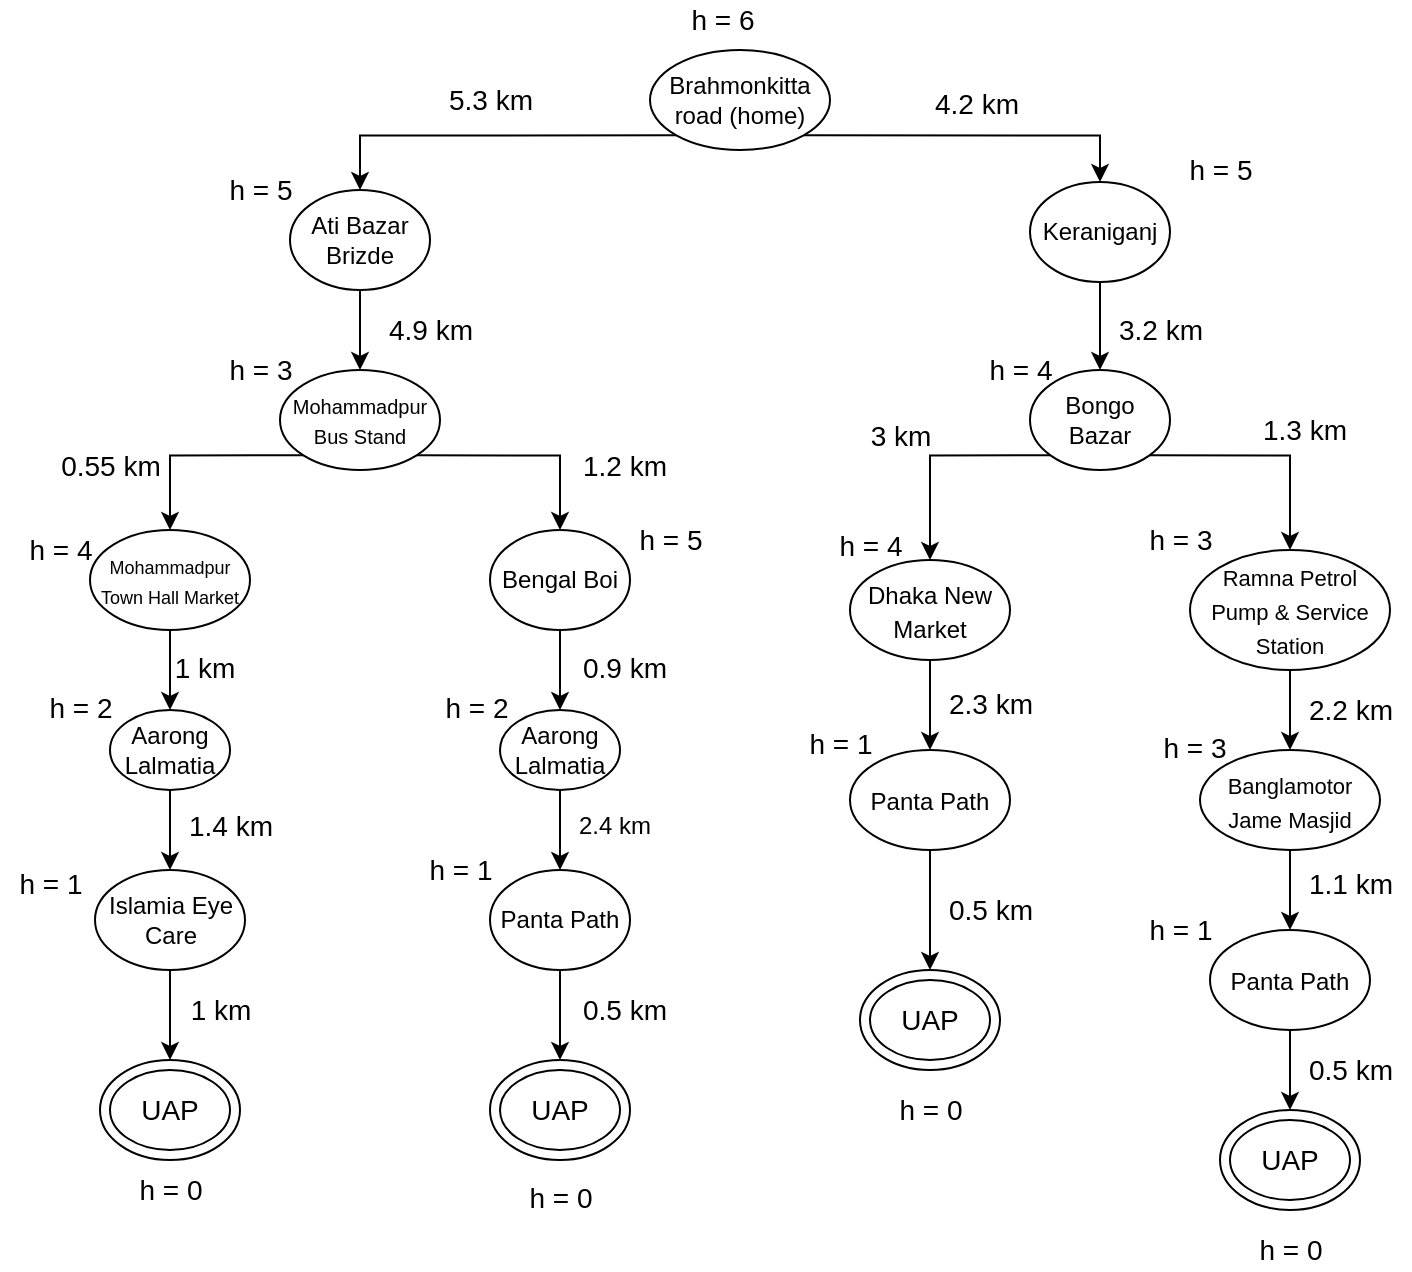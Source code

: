 <mxfile version="17.1.5" type="device"><diagram id="UrpRdmfK99_vfmLYcp6H" name="Page-1"><mxGraphModel dx="868" dy="482" grid="1" gridSize="10" guides="1" tooltips="1" connect="1" arrows="1" fold="1" page="1" pageScale="1" pageWidth="827" pageHeight="1169" math="0" shadow="0"><root><mxCell id="0"/><mxCell id="1" parent="0"/><mxCell id="IwS0J3SETgR2jMvAHcmB-24" style="edgeStyle=orthogonalEdgeStyle;rounded=0;orthogonalLoop=1;jettySize=auto;html=1;exitX=0;exitY=1;exitDx=0;exitDy=0;fontSize=14;entryX=0.5;entryY=0;entryDx=0;entryDy=0;" parent="1" source="IwS0J3SETgR2jMvAHcmB-1" target="IwS0J3SETgR2jMvAHcmB-2" edge="1"><mxGeometry relative="1" as="geometry"><mxPoint x="220" y="90" as="targetPoint"/></mxGeometry></mxCell><mxCell id="IwS0J3SETgR2jMvAHcmB-25" style="edgeStyle=orthogonalEdgeStyle;rounded=0;orthogonalLoop=1;jettySize=auto;html=1;exitX=1;exitY=1;exitDx=0;exitDy=0;entryX=0.5;entryY=0;entryDx=0;entryDy=0;fontSize=14;" parent="1" source="IwS0J3SETgR2jMvAHcmB-1" target="IwS0J3SETgR2jMvAHcmB-3" edge="1"><mxGeometry relative="1" as="geometry"/></mxCell><mxCell id="IwS0J3SETgR2jMvAHcmB-1" value="Brahmonkitta road (home)" style="ellipse;whiteSpace=wrap;html=1;" parent="1" vertex="1"><mxGeometry x="360" y="30" width="90" height="50" as="geometry"/></mxCell><mxCell id="IwS0J3SETgR2jMvAHcmB-28" style="edgeStyle=orthogonalEdgeStyle;rounded=0;orthogonalLoop=1;jettySize=auto;html=1;exitX=0.5;exitY=1;exitDx=0;exitDy=0;entryX=0.5;entryY=0;entryDx=0;entryDy=0;fontSize=14;" parent="1" source="IwS0J3SETgR2jMvAHcmB-2" target="IwS0J3SETgR2jMvAHcmB-4" edge="1"><mxGeometry relative="1" as="geometry"/></mxCell><mxCell id="IwS0J3SETgR2jMvAHcmB-2" value="&lt;span&gt;Ati Bazar Brizde&lt;/span&gt;" style="ellipse;whiteSpace=wrap;html=1;" parent="1" vertex="1"><mxGeometry x="180" y="100" width="70" height="50" as="geometry"/></mxCell><mxCell id="IwS0J3SETgR2jMvAHcmB-29" style="edgeStyle=orthogonalEdgeStyle;rounded=0;orthogonalLoop=1;jettySize=auto;html=1;exitX=0.5;exitY=1;exitDx=0;exitDy=0;entryX=0.5;entryY=0;entryDx=0;entryDy=0;fontSize=14;" parent="1" source="IwS0J3SETgR2jMvAHcmB-3" target="IwS0J3SETgR2jMvAHcmB-5" edge="1"><mxGeometry relative="1" as="geometry"/></mxCell><mxCell id="IwS0J3SETgR2jMvAHcmB-3" value="&lt;span&gt;Keraniganj&lt;/span&gt;" style="ellipse;whiteSpace=wrap;html=1;" parent="1" vertex="1"><mxGeometry x="550" y="96" width="70" height="50" as="geometry"/></mxCell><mxCell id="IwS0J3SETgR2jMvAHcmB-34" style="edgeStyle=orthogonalEdgeStyle;rounded=0;orthogonalLoop=1;jettySize=auto;html=1;exitX=0;exitY=1;exitDx=0;exitDy=0;entryX=0.5;entryY=0;entryDx=0;entryDy=0;fontSize=14;" parent="1" source="IwS0J3SETgR2jMvAHcmB-4" target="IwS0J3SETgR2jMvAHcmB-6" edge="1"><mxGeometry relative="1" as="geometry"/></mxCell><mxCell id="IwS0J3SETgR2jMvAHcmB-35" style="edgeStyle=orthogonalEdgeStyle;rounded=0;orthogonalLoop=1;jettySize=auto;html=1;exitX=1;exitY=1;exitDx=0;exitDy=0;entryX=0.5;entryY=0;entryDx=0;entryDy=0;fontSize=14;" parent="1" source="IwS0J3SETgR2jMvAHcmB-4" target="IwS0J3SETgR2jMvAHcmB-7" edge="1"><mxGeometry relative="1" as="geometry"/></mxCell><mxCell id="IwS0J3SETgR2jMvAHcmB-4" value="&lt;span style=&quot;font-size: 10px&quot;&gt;Mohammadpur Bus Stand&lt;/span&gt;" style="ellipse;whiteSpace=wrap;html=1;" parent="1" vertex="1"><mxGeometry x="175" y="190" width="80" height="50" as="geometry"/></mxCell><mxCell id="IwS0J3SETgR2jMvAHcmB-41" style="edgeStyle=orthogonalEdgeStyle;rounded=0;orthogonalLoop=1;jettySize=auto;html=1;exitX=0;exitY=1;exitDx=0;exitDy=0;fontSize=14;" parent="1" source="IwS0J3SETgR2jMvAHcmB-5" target="IwS0J3SETgR2jMvAHcmB-15" edge="1"><mxGeometry relative="1" as="geometry"/></mxCell><mxCell id="IwS0J3SETgR2jMvAHcmB-42" style="edgeStyle=orthogonalEdgeStyle;rounded=0;orthogonalLoop=1;jettySize=auto;html=1;exitX=1;exitY=1;exitDx=0;exitDy=0;entryX=0.5;entryY=0;entryDx=0;entryDy=0;fontSize=14;" parent="1" source="IwS0J3SETgR2jMvAHcmB-5" target="IwS0J3SETgR2jMvAHcmB-16" edge="1"><mxGeometry relative="1" as="geometry"/></mxCell><mxCell id="IwS0J3SETgR2jMvAHcmB-5" value="&lt;span&gt;Bongo Bazar&lt;/span&gt;" style="ellipse;whiteSpace=wrap;html=1;" parent="1" vertex="1"><mxGeometry x="550" y="190" width="70" height="50" as="geometry"/></mxCell><mxCell id="IwS0J3SETgR2jMvAHcmB-46" style="edgeStyle=orthogonalEdgeStyle;rounded=0;orthogonalLoop=1;jettySize=auto;html=1;exitX=0.5;exitY=1;exitDx=0;exitDy=0;entryX=0.5;entryY=0;entryDx=0;entryDy=0;fontSize=14;" parent="1" source="IwS0J3SETgR2jMvAHcmB-6" target="IwS0J3SETgR2jMvAHcmB-8" edge="1"><mxGeometry relative="1" as="geometry"/></mxCell><mxCell id="IwS0J3SETgR2jMvAHcmB-6" value="&lt;span style=&quot;font-size: 9px&quot;&gt;Mohammadpur Town Hall Market&lt;/span&gt;" style="ellipse;whiteSpace=wrap;html=1;" parent="1" vertex="1"><mxGeometry x="80" y="270" width="80" height="50" as="geometry"/></mxCell><mxCell id="IwS0J3SETgR2jMvAHcmB-47" style="edgeStyle=orthogonalEdgeStyle;rounded=0;orthogonalLoop=1;jettySize=auto;html=1;exitX=0.5;exitY=1;exitDx=0;exitDy=0;entryX=0.5;entryY=0;entryDx=0;entryDy=0;fontSize=14;" parent="1" source="IwS0J3SETgR2jMvAHcmB-7" target="IwS0J3SETgR2jMvAHcmB-9" edge="1"><mxGeometry relative="1" as="geometry"/></mxCell><mxCell id="IwS0J3SETgR2jMvAHcmB-7" value="&lt;span&gt;Bengal Boi&lt;/span&gt;" style="ellipse;whiteSpace=wrap;html=1;" parent="1" vertex="1"><mxGeometry x="280" y="270" width="70" height="50" as="geometry"/></mxCell><mxCell id="IwS0J3SETgR2jMvAHcmB-53" style="edgeStyle=orthogonalEdgeStyle;rounded=0;orthogonalLoop=1;jettySize=auto;html=1;exitX=0.5;exitY=1;exitDx=0;exitDy=0;entryX=0.5;entryY=0;entryDx=0;entryDy=0;fontSize=14;" parent="1" source="IwS0J3SETgR2jMvAHcmB-8" target="IwS0J3SETgR2jMvAHcmB-10" edge="1"><mxGeometry relative="1" as="geometry"/></mxCell><mxCell id="IwS0J3SETgR2jMvAHcmB-8" value="&lt;span&gt;Aarong Lalmatia&lt;/span&gt;" style="ellipse;whiteSpace=wrap;html=1;" parent="1" vertex="1"><mxGeometry x="90" y="360" width="60" height="40" as="geometry"/></mxCell><mxCell id="IwS0J3SETgR2jMvAHcmB-54" style="edgeStyle=orthogonalEdgeStyle;rounded=0;orthogonalLoop=1;jettySize=auto;html=1;exitX=0.5;exitY=1;exitDx=0;exitDy=0;entryX=0.5;entryY=0;entryDx=0;entryDy=0;fontSize=14;" parent="1" source="IwS0J3SETgR2jMvAHcmB-9" target="IwS0J3SETgR2jMvAHcmB-11" edge="1"><mxGeometry relative="1" as="geometry"/></mxCell><mxCell id="IwS0J3SETgR2jMvAHcmB-9" value="&lt;span&gt;Aarong Lalmatia&lt;/span&gt;" style="ellipse;whiteSpace=wrap;html=1;" parent="1" vertex="1"><mxGeometry x="285" y="360" width="60" height="40" as="geometry"/></mxCell><mxCell id="IwS0J3SETgR2jMvAHcmB-65" style="edgeStyle=orthogonalEdgeStyle;rounded=0;orthogonalLoop=1;jettySize=auto;html=1;exitX=0.5;exitY=1;exitDx=0;exitDy=0;entryX=0.5;entryY=0;entryDx=0;entryDy=0;fontSize=14;" parent="1" source="IwS0J3SETgR2jMvAHcmB-10" target="IwS0J3SETgR2jMvAHcmB-20" edge="1"><mxGeometry relative="1" as="geometry"/></mxCell><mxCell id="IwS0J3SETgR2jMvAHcmB-10" value="&lt;span&gt;Islamia Eye Care&lt;/span&gt;" style="ellipse;whiteSpace=wrap;html=1;" parent="1" vertex="1"><mxGeometry x="82.5" y="440" width="75" height="50" as="geometry"/></mxCell><mxCell id="IwS0J3SETgR2jMvAHcmB-64" style="edgeStyle=orthogonalEdgeStyle;rounded=0;orthogonalLoop=1;jettySize=auto;html=1;exitX=0.5;exitY=1;exitDx=0;exitDy=0;entryX=0.5;entryY=0;entryDx=0;entryDy=0;fontSize=14;" parent="1" source="IwS0J3SETgR2jMvAHcmB-11" target="IwS0J3SETgR2jMvAHcmB-21" edge="1"><mxGeometry relative="1" as="geometry"/></mxCell><mxCell id="IwS0J3SETgR2jMvAHcmB-11" value="&lt;span&gt;Panta Path&lt;/span&gt;" style="ellipse;whiteSpace=wrap;html=1;" parent="1" vertex="1"><mxGeometry x="280" y="440" width="70" height="50" as="geometry"/></mxCell><mxCell id="IwS0J3SETgR2jMvAHcmB-12" value="&lt;font style=&quot;font-size: 14px&quot;&gt;h = 6&lt;/font&gt;" style="text;html=1;align=center;verticalAlign=middle;resizable=0;points=[];autosize=1;strokeColor=none;fillColor=none;" parent="1" vertex="1"><mxGeometry x="371" y="5" width="50" height="20" as="geometry"/></mxCell><mxCell id="IwS0J3SETgR2jMvAHcmB-13" value="&lt;font style=&quot;font-size: 14px&quot;&gt;h = 5&lt;/font&gt;" style="text;html=1;align=center;verticalAlign=middle;resizable=0;points=[];autosize=1;strokeColor=none;fillColor=none;" parent="1" vertex="1"><mxGeometry x="140" y="90" width="50" height="20" as="geometry"/></mxCell><mxCell id="IwS0J3SETgR2jMvAHcmB-14" value="&lt;font style=&quot;font-size: 14px&quot;&gt;h = 5&lt;/font&gt;" style="text;html=1;align=center;verticalAlign=middle;resizable=0;points=[];autosize=1;strokeColor=none;fillColor=none;" parent="1" vertex="1"><mxGeometry x="620" y="80" width="50" height="20" as="geometry"/></mxCell><mxCell id="IwS0J3SETgR2jMvAHcmB-55" style="edgeStyle=orthogonalEdgeStyle;rounded=0;orthogonalLoop=1;jettySize=auto;html=1;exitX=0.5;exitY=1;exitDx=0;exitDy=0;entryX=0.5;entryY=0;entryDx=0;entryDy=0;fontSize=14;" parent="1" source="IwS0J3SETgR2jMvAHcmB-15" target="IwS0J3SETgR2jMvAHcmB-17" edge="1"><mxGeometry relative="1" as="geometry"/></mxCell><mxCell id="IwS0J3SETgR2jMvAHcmB-15" value="&lt;span style=&quot;font-size: 12px&quot;&gt;Dhaka New Market&lt;/span&gt;" style="ellipse;whiteSpace=wrap;html=1;fontSize=14;" parent="1" vertex="1"><mxGeometry x="460" y="285" width="80" height="50" as="geometry"/></mxCell><mxCell id="IwS0J3SETgR2jMvAHcmB-56" style="edgeStyle=orthogonalEdgeStyle;rounded=0;orthogonalLoop=1;jettySize=auto;html=1;exitX=0.5;exitY=1;exitDx=0;exitDy=0;entryX=0.5;entryY=0;entryDx=0;entryDy=0;fontSize=14;" parent="1" source="IwS0J3SETgR2jMvAHcmB-16" target="IwS0J3SETgR2jMvAHcmB-19" edge="1"><mxGeometry relative="1" as="geometry"/></mxCell><mxCell id="IwS0J3SETgR2jMvAHcmB-16" value="&lt;span style=&quot;font-size: 11px&quot;&gt;Ramna Petrol Pump &amp;amp; Service Station&lt;/span&gt;" style="ellipse;whiteSpace=wrap;html=1;fontSize=14;" parent="1" vertex="1"><mxGeometry x="630" y="280" width="100" height="60" as="geometry"/></mxCell><mxCell id="IwS0J3SETgR2jMvAHcmB-61" style="edgeStyle=orthogonalEdgeStyle;rounded=0;orthogonalLoop=1;jettySize=auto;html=1;exitX=0.5;exitY=1;exitDx=0;exitDy=0;entryX=0.5;entryY=0;entryDx=0;entryDy=0;fontSize=14;" parent="1" source="IwS0J3SETgR2jMvAHcmB-17" target="IwS0J3SETgR2jMvAHcmB-22" edge="1"><mxGeometry relative="1" as="geometry"/></mxCell><mxCell id="IwS0J3SETgR2jMvAHcmB-17" value="&lt;span style=&quot;font-size: 12px&quot;&gt;Panta Path&lt;/span&gt;" style="ellipse;whiteSpace=wrap;html=1;fontSize=14;" parent="1" vertex="1"><mxGeometry x="460" y="380" width="80" height="50" as="geometry"/></mxCell><mxCell id="IwS0J3SETgR2jMvAHcmB-62" style="edgeStyle=orthogonalEdgeStyle;rounded=0;orthogonalLoop=1;jettySize=auto;html=1;exitX=0.5;exitY=1;exitDx=0;exitDy=0;entryX=0.5;entryY=0;entryDx=0;entryDy=0;fontSize=14;" parent="1" source="IwS0J3SETgR2jMvAHcmB-18" target="IwS0J3SETgR2jMvAHcmB-23" edge="1"><mxGeometry relative="1" as="geometry"/></mxCell><mxCell id="IwS0J3SETgR2jMvAHcmB-18" value="&lt;span style=&quot;font-size: 12px&quot;&gt;Panta Path&lt;/span&gt;" style="ellipse;whiteSpace=wrap;html=1;fontSize=14;" parent="1" vertex="1"><mxGeometry x="640" y="470" width="80" height="50" as="geometry"/></mxCell><mxCell id="IwS0J3SETgR2jMvAHcmB-63" style="edgeStyle=orthogonalEdgeStyle;rounded=0;orthogonalLoop=1;jettySize=auto;html=1;exitX=0.5;exitY=1;exitDx=0;exitDy=0;entryX=0.5;entryY=0;entryDx=0;entryDy=0;fontSize=14;" parent="1" source="IwS0J3SETgR2jMvAHcmB-19" target="IwS0J3SETgR2jMvAHcmB-18" edge="1"><mxGeometry relative="1" as="geometry"/></mxCell><mxCell id="IwS0J3SETgR2jMvAHcmB-19" value="&lt;span style=&quot;font-size: 11px&quot;&gt;Banglamotor Jame Masjid&lt;/span&gt;" style="ellipse;whiteSpace=wrap;html=1;fontSize=14;" parent="1" vertex="1"><mxGeometry x="635" y="380" width="90" height="50" as="geometry"/></mxCell><mxCell id="IwS0J3SETgR2jMvAHcmB-20" value="" style="ellipse;whiteSpace=wrap;html=1;fontSize=14;" parent="1" vertex="1"><mxGeometry x="85" y="535" width="70" height="50" as="geometry"/></mxCell><mxCell id="IwS0J3SETgR2jMvAHcmB-21" value="" style="ellipse;whiteSpace=wrap;html=1;fontSize=14;" parent="1" vertex="1"><mxGeometry x="280" y="535" width="70" height="50" as="geometry"/></mxCell><mxCell id="IwS0J3SETgR2jMvAHcmB-22" value="" style="ellipse;whiteSpace=wrap;html=1;fontSize=14;" parent="1" vertex="1"><mxGeometry x="465" y="490" width="70" height="50" as="geometry"/></mxCell><mxCell id="IwS0J3SETgR2jMvAHcmB-23" value="" style="ellipse;whiteSpace=wrap;html=1;fontSize=14;" parent="1" vertex="1"><mxGeometry x="645" y="560" width="70" height="50" as="geometry"/></mxCell><mxCell id="IwS0J3SETgR2jMvAHcmB-26" value="&lt;font style=&quot;font-size: 14px&quot;&gt;5.3 km&lt;/font&gt;" style="text;html=1;align=center;verticalAlign=middle;resizable=0;points=[];autosize=1;strokeColor=none;fillColor=none;fontSize=10;" parent="1" vertex="1"><mxGeometry x="250" y="45" width="60" height="20" as="geometry"/></mxCell><mxCell id="IwS0J3SETgR2jMvAHcmB-27" value="4.2 km" style="text;html=1;align=center;verticalAlign=middle;resizable=0;points=[];autosize=1;strokeColor=none;fillColor=none;fontSize=14;" parent="1" vertex="1"><mxGeometry x="493" y="47" width="60" height="20" as="geometry"/></mxCell><mxCell id="IwS0J3SETgR2jMvAHcmB-30" value="4.9 km" style="text;html=1;align=center;verticalAlign=middle;resizable=0;points=[];autosize=1;strokeColor=none;fillColor=none;fontSize=14;" parent="1" vertex="1"><mxGeometry x="220" y="160" width="60" height="20" as="geometry"/></mxCell><mxCell id="IwS0J3SETgR2jMvAHcmB-31" value="h = 3" style="text;html=1;align=center;verticalAlign=middle;resizable=0;points=[];autosize=1;strokeColor=none;fillColor=none;fontSize=14;" parent="1" vertex="1"><mxGeometry x="140" y="180" width="50" height="20" as="geometry"/></mxCell><mxCell id="IwS0J3SETgR2jMvAHcmB-32" value="3.2 km" style="text;html=1;align=center;verticalAlign=middle;resizable=0;points=[];autosize=1;strokeColor=none;fillColor=none;fontSize=14;" parent="1" vertex="1"><mxGeometry x="585" y="160" width="60" height="20" as="geometry"/></mxCell><mxCell id="IwS0J3SETgR2jMvAHcmB-33" value="h = 4" style="text;html=1;align=center;verticalAlign=middle;resizable=0;points=[];autosize=1;strokeColor=none;fillColor=none;fontSize=14;" parent="1" vertex="1"><mxGeometry x="520" y="180" width="50" height="20" as="geometry"/></mxCell><mxCell id="IwS0J3SETgR2jMvAHcmB-36" value="0.55 km" style="text;html=1;align=center;verticalAlign=middle;resizable=0;points=[];autosize=1;strokeColor=none;fillColor=none;fontSize=14;" parent="1" vertex="1"><mxGeometry x="55" y="228" width="70" height="20" as="geometry"/></mxCell><mxCell id="IwS0J3SETgR2jMvAHcmB-37" value="1.2 km" style="text;html=1;align=center;verticalAlign=middle;resizable=0;points=[];autosize=1;strokeColor=none;fillColor=none;fontSize=14;" parent="1" vertex="1"><mxGeometry x="317" y="228" width="60" height="20" as="geometry"/></mxCell><mxCell id="IwS0J3SETgR2jMvAHcmB-38" value="h = 4" style="text;html=1;align=center;verticalAlign=middle;resizable=0;points=[];autosize=1;strokeColor=none;fillColor=none;fontSize=14;" parent="1" vertex="1"><mxGeometry x="40" y="270" width="50" height="20" as="geometry"/></mxCell><mxCell id="IwS0J3SETgR2jMvAHcmB-39" value="h = 5" style="text;html=1;align=center;verticalAlign=middle;resizable=0;points=[];autosize=1;strokeColor=none;fillColor=none;fontSize=14;" parent="1" vertex="1"><mxGeometry x="345" y="265" width="50" height="20" as="geometry"/></mxCell><mxCell id="IwS0J3SETgR2jMvAHcmB-40" value="h = 4" style="text;html=1;align=center;verticalAlign=middle;resizable=0;points=[];autosize=1;strokeColor=none;fillColor=none;fontSize=14;" parent="1" vertex="1"><mxGeometry x="445" y="268" width="50" height="20" as="geometry"/></mxCell><mxCell id="IwS0J3SETgR2jMvAHcmB-43" value="h = 3" style="text;html=1;align=center;verticalAlign=middle;resizable=0;points=[];autosize=1;strokeColor=none;fillColor=none;fontSize=14;" parent="1" vertex="1"><mxGeometry x="600" y="265" width="50" height="20" as="geometry"/></mxCell><mxCell id="IwS0J3SETgR2jMvAHcmB-44" value="3 km" style="text;html=1;align=center;verticalAlign=middle;resizable=0;points=[];autosize=1;strokeColor=none;fillColor=none;fontSize=14;" parent="1" vertex="1"><mxGeometry x="460" y="213" width="50" height="20" as="geometry"/></mxCell><mxCell id="IwS0J3SETgR2jMvAHcmB-45" value="1.3 km" style="text;html=1;align=center;verticalAlign=middle;resizable=0;points=[];autosize=1;strokeColor=none;fillColor=none;fontSize=14;" parent="1" vertex="1"><mxGeometry x="657" y="210" width="60" height="20" as="geometry"/></mxCell><mxCell id="IwS0J3SETgR2jMvAHcmB-48" value="1 km" style="text;html=1;align=center;verticalAlign=middle;resizable=0;points=[];autosize=1;strokeColor=none;fillColor=none;fontSize=14;" parent="1" vertex="1"><mxGeometry x="112" y="329" width="50" height="20" as="geometry"/></mxCell><mxCell id="IwS0J3SETgR2jMvAHcmB-49" value="0.9 km" style="text;html=1;align=center;verticalAlign=middle;resizable=0;points=[];autosize=1;strokeColor=none;fillColor=none;fontSize=14;" parent="1" vertex="1"><mxGeometry x="317" y="329" width="60" height="20" as="geometry"/></mxCell><mxCell id="IwS0J3SETgR2jMvAHcmB-50" value="h = 2" style="text;html=1;align=center;verticalAlign=middle;resizable=0;points=[];autosize=1;strokeColor=none;fillColor=none;fontSize=14;" parent="1" vertex="1"><mxGeometry x="50" y="349" width="50" height="20" as="geometry"/></mxCell><mxCell id="IwS0J3SETgR2jMvAHcmB-51" value="h = 2" style="text;html=1;align=center;verticalAlign=middle;resizable=0;points=[];autosize=1;strokeColor=none;fillColor=none;fontSize=14;" parent="1" vertex="1"><mxGeometry x="248" y="349" width="50" height="20" as="geometry"/></mxCell><mxCell id="IwS0J3SETgR2jMvAHcmB-57" value="2.3 km" style="text;html=1;align=center;verticalAlign=middle;resizable=0;points=[];autosize=1;strokeColor=none;fillColor=none;fontSize=14;" parent="1" vertex="1"><mxGeometry x="500" y="347" width="60" height="20" as="geometry"/></mxCell><mxCell id="IwS0J3SETgR2jMvAHcmB-58" value="h = 1" style="text;html=1;align=center;verticalAlign=middle;resizable=0;points=[];autosize=1;strokeColor=none;fillColor=none;fontSize=14;" parent="1" vertex="1"><mxGeometry x="430" y="367" width="50" height="20" as="geometry"/></mxCell><mxCell id="IwS0J3SETgR2jMvAHcmB-59" value="h = 1" style="text;html=1;align=center;verticalAlign=middle;resizable=0;points=[];autosize=1;strokeColor=none;fillColor=none;fontSize=14;" parent="1" vertex="1"><mxGeometry x="600" y="460" width="50" height="20" as="geometry"/></mxCell><mxCell id="IwS0J3SETgR2jMvAHcmB-60" value="h = 1" style="text;html=1;align=center;verticalAlign=middle;resizable=0;points=[];autosize=1;strokeColor=none;fillColor=none;fontSize=14;" parent="1" vertex="1"><mxGeometry x="240" y="430" width="50" height="20" as="geometry"/></mxCell><mxCell id="IwS0J3SETgR2jMvAHcmB-66" value="h = 3" style="text;html=1;align=center;verticalAlign=middle;resizable=0;points=[];autosize=1;strokeColor=none;fillColor=none;fontSize=14;" parent="1" vertex="1"><mxGeometry x="607" y="369" width="50" height="20" as="geometry"/></mxCell><mxCell id="IwS0J3SETgR2jMvAHcmB-67" value="2.2 km" style="text;html=1;align=center;verticalAlign=middle;resizable=0;points=[];autosize=1;strokeColor=none;fillColor=none;fontSize=14;" parent="1" vertex="1"><mxGeometry x="680" y="350" width="60" height="20" as="geometry"/></mxCell><mxCell id="IwS0J3SETgR2jMvAHcmB-68" value="1.1 km" style="text;html=1;align=center;verticalAlign=middle;resizable=0;points=[];autosize=1;strokeColor=none;fillColor=none;fontSize=14;" parent="1" vertex="1"><mxGeometry x="680" y="437" width="60" height="20" as="geometry"/></mxCell><mxCell id="IwS0J3SETgR2jMvAHcmB-69" value="h = 1" style="text;html=1;align=center;verticalAlign=middle;resizable=0;points=[];autosize=1;strokeColor=none;fillColor=none;fontSize=14;" parent="1" vertex="1"><mxGeometry x="35" y="437" width="50" height="20" as="geometry"/></mxCell><mxCell id="IwS0J3SETgR2jMvAHcmB-70" value="1.4 km" style="text;html=1;align=center;verticalAlign=middle;resizable=0;points=[];autosize=1;strokeColor=none;fillColor=none;fontSize=14;" parent="1" vertex="1"><mxGeometry x="120" y="408" width="60" height="20" as="geometry"/></mxCell><mxCell id="IwS0J3SETgR2jMvAHcmB-71" value="1 km" style="text;html=1;align=center;verticalAlign=middle;resizable=0;points=[];autosize=1;strokeColor=none;fillColor=none;fontSize=14;" parent="1" vertex="1"><mxGeometry x="120" y="500" width="50" height="20" as="geometry"/></mxCell><mxCell id="IwS0J3SETgR2jMvAHcmB-72" value="0.5 km" style="text;html=1;align=center;verticalAlign=middle;resizable=0;points=[];autosize=1;strokeColor=none;fillColor=none;fontSize=14;" parent="1" vertex="1"><mxGeometry x="317" y="500" width="60" height="20" as="geometry"/></mxCell><mxCell id="IwS0J3SETgR2jMvAHcmB-73" value="0.5 km" style="text;html=1;align=center;verticalAlign=middle;resizable=0;points=[];autosize=1;strokeColor=none;fillColor=none;fontSize=14;" parent="1" vertex="1"><mxGeometry x="500" y="450" width="60" height="20" as="geometry"/></mxCell><mxCell id="IwS0J3SETgR2jMvAHcmB-74" value="0.5 km" style="text;html=1;align=center;verticalAlign=middle;resizable=0;points=[];autosize=1;strokeColor=none;fillColor=none;fontSize=14;" parent="1" vertex="1"><mxGeometry x="680" y="530" width="60" height="20" as="geometry"/></mxCell><mxCell id="IwS0J3SETgR2jMvAHcmB-75" value="h = 0" style="text;html=1;align=center;verticalAlign=middle;resizable=0;points=[];autosize=1;strokeColor=none;fillColor=none;fontSize=14;" parent="1" vertex="1"><mxGeometry x="95" y="590" width="50" height="20" as="geometry"/></mxCell><mxCell id="IwS0J3SETgR2jMvAHcmB-76" value="h = 0" style="text;html=1;align=center;verticalAlign=middle;resizable=0;points=[];autosize=1;strokeColor=none;fillColor=none;fontSize=14;" parent="1" vertex="1"><mxGeometry x="290" y="594" width="50" height="20" as="geometry"/></mxCell><mxCell id="IwS0J3SETgR2jMvAHcmB-77" value="h = 0" style="text;html=1;align=center;verticalAlign=middle;resizable=0;points=[];autosize=1;strokeColor=none;fillColor=none;fontSize=14;" parent="1" vertex="1"><mxGeometry x="475" y="550" width="50" height="20" as="geometry"/></mxCell><mxCell id="IwS0J3SETgR2jMvAHcmB-78" value="h = 0" style="text;html=1;align=center;verticalAlign=middle;resizable=0;points=[];autosize=1;strokeColor=none;fillColor=none;fontSize=14;" parent="1" vertex="1"><mxGeometry x="655" y="620" width="50" height="20" as="geometry"/></mxCell><mxCell id="IwS0J3SETgR2jMvAHcmB-79" value="UAP" style="ellipse;whiteSpace=wrap;html=1;fontSize=14;" parent="1" vertex="1"><mxGeometry x="90" y="540" width="60" height="40" as="geometry"/></mxCell><mxCell id="IwS0J3SETgR2jMvAHcmB-80" value="UAP" style="ellipse;whiteSpace=wrap;html=1;fontSize=14;" parent="1" vertex="1"><mxGeometry x="285" y="540" width="60" height="40" as="geometry"/></mxCell><mxCell id="IwS0J3SETgR2jMvAHcmB-81" value="UAP" style="ellipse;whiteSpace=wrap;html=1;fontSize=14;" parent="1" vertex="1"><mxGeometry x="470" y="495" width="60" height="40" as="geometry"/></mxCell><mxCell id="IwS0J3SETgR2jMvAHcmB-82" value="UAP" style="ellipse;whiteSpace=wrap;html=1;fontSize=14;" parent="1" vertex="1"><mxGeometry x="650" y="565" width="60" height="40" as="geometry"/></mxCell><mxCell id="VbEofmkoiEEsYtxnluN6-2" value="2.4 km" style="text;html=1;align=center;verticalAlign=middle;resizable=0;points=[];autosize=1;strokeColor=none;fillColor=none;" vertex="1" parent="1"><mxGeometry x="317" y="408" width="50" height="20" as="geometry"/></mxCell></root></mxGraphModel></diagram></mxfile>